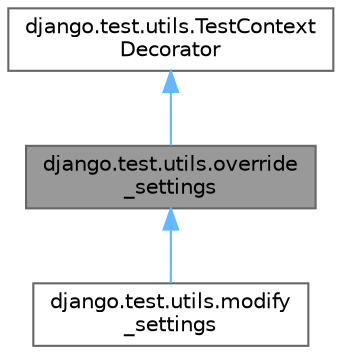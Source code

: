 digraph "django.test.utils.override_settings"
{
 // LATEX_PDF_SIZE
  bgcolor="transparent";
  edge [fontname=Helvetica,fontsize=10,labelfontname=Helvetica,labelfontsize=10];
  node [fontname=Helvetica,fontsize=10,shape=box,height=0.2,width=0.4];
  Node1 [id="Node000001",label="django.test.utils.override\l_settings",height=0.2,width=0.4,color="gray40", fillcolor="grey60", style="filled", fontcolor="black",tooltip=" "];
  Node2 -> Node1 [id="edge1_Node000001_Node000002",dir="back",color="steelblue1",style="solid",tooltip=" "];
  Node2 [id="Node000002",label="django.test.utils.TestContext\lDecorator",height=0.2,width=0.4,color="gray40", fillcolor="white", style="filled",URL="$classdjango_1_1test_1_1utils_1_1_test_context_decorator.html",tooltip=" "];
  Node1 -> Node3 [id="edge2_Node000001_Node000003",dir="back",color="steelblue1",style="solid",tooltip=" "];
  Node3 [id="Node000003",label="django.test.utils.modify\l_settings",height=0.2,width=0.4,color="gray40", fillcolor="white", style="filled",URL="$classdjango_1_1test_1_1utils_1_1modify__settings.html",tooltip=" "];
}
